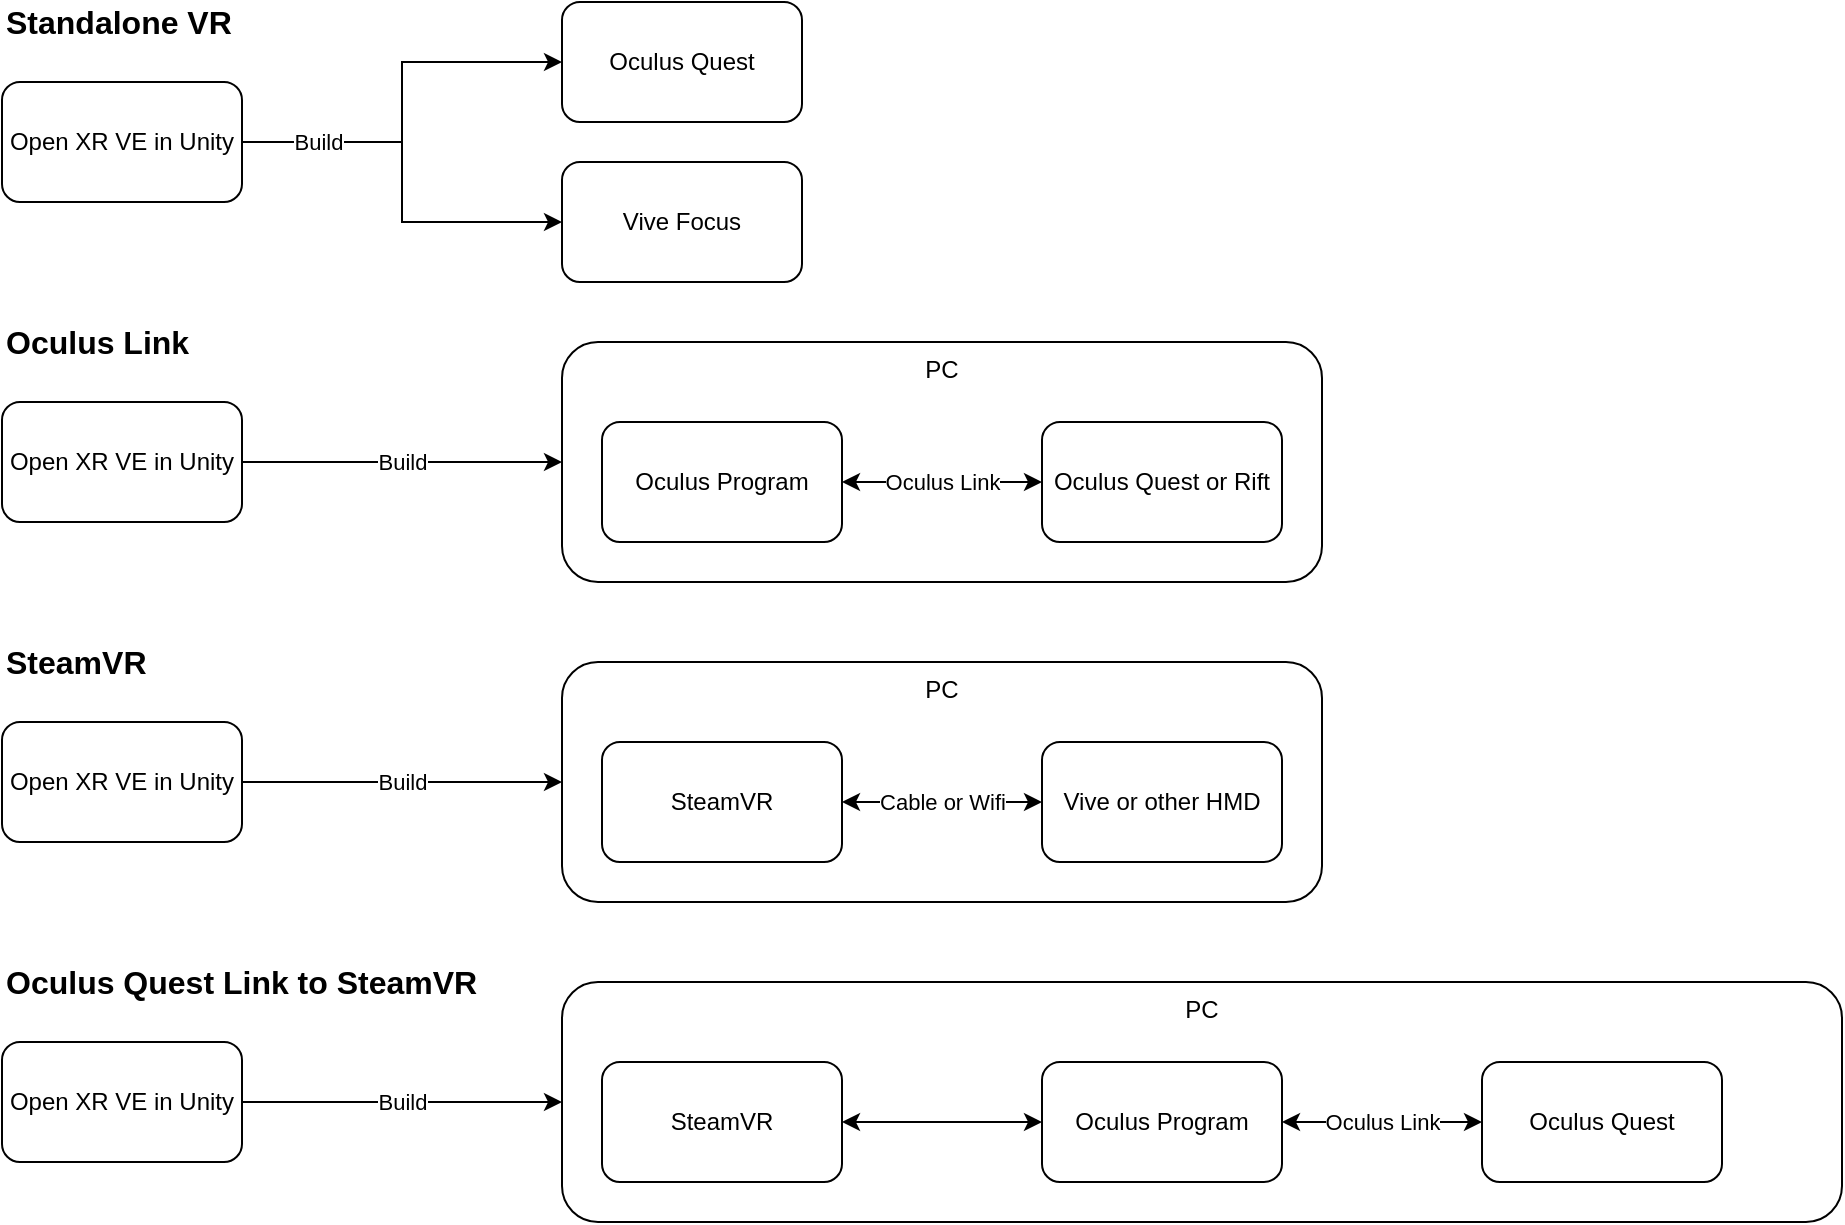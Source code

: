 <mxfile version="15.1.3" type="device"><diagram id="CDKRL2J5Erk9qHbEeNL3" name="Page-1"><mxGraphModel dx="1072" dy="792" grid="1" gridSize="10" guides="1" tooltips="1" connect="1" arrows="1" fold="1" page="1" pageScale="1" pageWidth="1169" pageHeight="827" math="0" shadow="0"><root><mxCell id="0"/><mxCell id="1" parent="0"/><mxCell id="G6vkTCkun4shDjaapFjM-9" value="Build" style="edgeStyle=orthogonalEdgeStyle;rounded=0;orthogonalLoop=1;jettySize=auto;html=1;exitX=1;exitY=0.5;exitDx=0;exitDy=0;entryX=0;entryY=0.5;entryDx=0;entryDy=0;startArrow=none;startFill=0;" parent="1" source="G6vkTCkun4shDjaapFjM-1" target="G6vkTCkun4shDjaapFjM-2" edge="1"><mxGeometry x="-0.625" relative="1" as="geometry"><mxPoint as="offset"/></mxGeometry></mxCell><mxCell id="kw4JlrMxlCWOwWPbpR3t-2" style="edgeStyle=orthogonalEdgeStyle;rounded=0;orthogonalLoop=1;jettySize=auto;html=1;entryX=0;entryY=0.5;entryDx=0;entryDy=0;" edge="1" parent="1" target="kw4JlrMxlCWOwWPbpR3t-1"><mxGeometry relative="1" as="geometry"><mxPoint x="260" y="130" as="sourcePoint"/><Array as="points"><mxPoint x="280" y="130"/><mxPoint x="280" y="170"/></Array></mxGeometry></mxCell><mxCell id="G6vkTCkun4shDjaapFjM-1" value="Open XR VE in Unity" style="rounded=1;whiteSpace=wrap;html=1;" parent="1" vertex="1"><mxGeometry x="80" y="100" width="120" height="60" as="geometry"/></mxCell><mxCell id="G6vkTCkun4shDjaapFjM-2" value="Oculus Quest" style="rounded=1;whiteSpace=wrap;html=1;" parent="1" vertex="1"><mxGeometry x="360" y="60" width="120" height="60" as="geometry"/></mxCell><mxCell id="G6vkTCkun4shDjaapFjM-8" value="Build" style="edgeStyle=orthogonalEdgeStyle;rounded=0;orthogonalLoop=1;jettySize=auto;html=1;exitX=1;exitY=0.5;exitDx=0;exitDy=0;entryX=0;entryY=0.5;entryDx=0;entryDy=0;startArrow=none;startFill=0;" parent="1" source="G6vkTCkun4shDjaapFjM-3" target="G6vkTCkun4shDjaapFjM-4" edge="1"><mxGeometry relative="1" as="geometry"/></mxCell><mxCell id="G6vkTCkun4shDjaapFjM-3" value="Open XR VE in Unity" style="rounded=1;whiteSpace=wrap;html=1;" parent="1" vertex="1"><mxGeometry x="80" y="260" width="120" height="60" as="geometry"/></mxCell><mxCell id="G6vkTCkun4shDjaapFjM-4" value="PC" style="rounded=1;whiteSpace=wrap;html=1;verticalAlign=top;" parent="1" vertex="1"><mxGeometry x="360" y="230" width="380" height="120" as="geometry"/></mxCell><mxCell id="G6vkTCkun4shDjaapFjM-7" value="Oculus Link" style="edgeStyle=orthogonalEdgeStyle;rounded=0;orthogonalLoop=1;jettySize=auto;html=1;exitX=1;exitY=0.5;exitDx=0;exitDy=0;entryX=0;entryY=0.5;entryDx=0;entryDy=0;startArrow=classic;startFill=1;" parent="1" source="G6vkTCkun4shDjaapFjM-5" target="G6vkTCkun4shDjaapFjM-6" edge="1"><mxGeometry relative="1" as="geometry"/></mxCell><mxCell id="G6vkTCkun4shDjaapFjM-5" value="Oculus Program" style="rounded=1;whiteSpace=wrap;html=1;" parent="1" vertex="1"><mxGeometry x="380" y="270" width="120" height="60" as="geometry"/></mxCell><mxCell id="G6vkTCkun4shDjaapFjM-6" value="Oculus Quest or Rift" style="rounded=1;whiteSpace=wrap;html=1;" parent="1" vertex="1"><mxGeometry x="600" y="270" width="120" height="60" as="geometry"/></mxCell><mxCell id="G6vkTCkun4shDjaapFjM-10" value="Build" style="edgeStyle=orthogonalEdgeStyle;rounded=0;orthogonalLoop=1;jettySize=auto;html=1;exitX=1;exitY=0.5;exitDx=0;exitDy=0;entryX=0;entryY=0.5;entryDx=0;entryDy=0;startArrow=none;startFill=0;" parent="1" source="G6vkTCkun4shDjaapFjM-11" target="G6vkTCkun4shDjaapFjM-12" edge="1"><mxGeometry relative="1" as="geometry"/></mxCell><mxCell id="G6vkTCkun4shDjaapFjM-11" value="Open XR VE in Unity" style="rounded=1;whiteSpace=wrap;html=1;" parent="1" vertex="1"><mxGeometry x="80" y="580" width="120" height="60" as="geometry"/></mxCell><mxCell id="G6vkTCkun4shDjaapFjM-12" value="PC" style="rounded=1;whiteSpace=wrap;html=1;verticalAlign=top;" parent="1" vertex="1"><mxGeometry x="360" y="550" width="640" height="120" as="geometry"/></mxCell><mxCell id="G6vkTCkun4shDjaapFjM-18" style="edgeStyle=orthogonalEdgeStyle;rounded=0;orthogonalLoop=1;jettySize=auto;html=1;exitX=1;exitY=0.5;exitDx=0;exitDy=0;entryX=0;entryY=0.5;entryDx=0;entryDy=0;startArrow=classic;startFill=1;" parent="1" source="G6vkTCkun4shDjaapFjM-14" target="G6vkTCkun4shDjaapFjM-15" edge="1"><mxGeometry relative="1" as="geometry"/></mxCell><mxCell id="G6vkTCkun4shDjaapFjM-14" value="SteamVR" style="rounded=1;whiteSpace=wrap;html=1;" parent="1" vertex="1"><mxGeometry x="380" y="590" width="120" height="60" as="geometry"/></mxCell><mxCell id="G6vkTCkun4shDjaapFjM-17" value="Oculus Link" style="edgeStyle=orthogonalEdgeStyle;rounded=0;orthogonalLoop=1;jettySize=auto;html=1;exitX=1;exitY=0.5;exitDx=0;exitDy=0;entryX=0;entryY=0.5;entryDx=0;entryDy=0;startArrow=classic;startFill=1;" parent="1" source="G6vkTCkun4shDjaapFjM-15" target="G6vkTCkun4shDjaapFjM-16" edge="1"><mxGeometry relative="1" as="geometry"/></mxCell><mxCell id="G6vkTCkun4shDjaapFjM-15" value="Oculus Program" style="rounded=1;whiteSpace=wrap;html=1;" parent="1" vertex="1"><mxGeometry x="600" y="590" width="120" height="60" as="geometry"/></mxCell><mxCell id="G6vkTCkun4shDjaapFjM-16" value="Oculus Quest" style="rounded=1;whiteSpace=wrap;html=1;" parent="1" vertex="1"><mxGeometry x="820" y="590" width="120" height="60" as="geometry"/></mxCell><mxCell id="G6vkTCkun4shDjaapFjM-19" value="Build" style="edgeStyle=orthogonalEdgeStyle;rounded=0;orthogonalLoop=1;jettySize=auto;html=1;exitX=1;exitY=0.5;exitDx=0;exitDy=0;entryX=0;entryY=0.5;entryDx=0;entryDy=0;startArrow=none;startFill=0;" parent="1" source="G6vkTCkun4shDjaapFjM-20" target="G6vkTCkun4shDjaapFjM-21" edge="1"><mxGeometry relative="1" as="geometry"/></mxCell><mxCell id="G6vkTCkun4shDjaapFjM-20" value="Open XR VE in Unity" style="rounded=1;whiteSpace=wrap;html=1;" parent="1" vertex="1"><mxGeometry x="80" y="420" width="120" height="60" as="geometry"/></mxCell><mxCell id="G6vkTCkun4shDjaapFjM-21" value="PC" style="rounded=1;whiteSpace=wrap;html=1;verticalAlign=top;" parent="1" vertex="1"><mxGeometry x="360" y="390" width="380" height="120" as="geometry"/></mxCell><mxCell id="G6vkTCkun4shDjaapFjM-25" value="Cable or Wifi" style="edgeStyle=orthogonalEdgeStyle;rounded=0;orthogonalLoop=1;jettySize=auto;html=1;exitX=1;exitY=0.5;exitDx=0;exitDy=0;entryX=0;entryY=0.5;entryDx=0;entryDy=0;startArrow=classic;startFill=1;" parent="1" source="G6vkTCkun4shDjaapFjM-23" target="G6vkTCkun4shDjaapFjM-24" edge="1"><mxGeometry relative="1" as="geometry"/></mxCell><mxCell id="G6vkTCkun4shDjaapFjM-23" value="SteamVR" style="rounded=1;whiteSpace=wrap;html=1;" parent="1" vertex="1"><mxGeometry x="380" y="430" width="120" height="60" as="geometry"/></mxCell><mxCell id="G6vkTCkun4shDjaapFjM-24" value="Vive or other HMD" style="rounded=1;whiteSpace=wrap;html=1;" parent="1" vertex="1"><mxGeometry x="600" y="430" width="120" height="60" as="geometry"/></mxCell><mxCell id="kw4JlrMxlCWOwWPbpR3t-1" value="Vive Focus" style="rounded=1;whiteSpace=wrap;html=1;" vertex="1" parent="1"><mxGeometry x="360" y="140" width="120" height="60" as="geometry"/></mxCell><mxCell id="kw4JlrMxlCWOwWPbpR3t-3" value="&lt;b&gt;&lt;font style=&quot;font-size: 16px&quot;&gt;Standalone VR&lt;/font&gt;&lt;/b&gt;" style="text;html=1;strokeColor=none;fillColor=none;align=left;verticalAlign=middle;whiteSpace=wrap;rounded=0;" vertex="1" parent="1"><mxGeometry x="80" y="60" width="180" height="20" as="geometry"/></mxCell><mxCell id="kw4JlrMxlCWOwWPbpR3t-4" value="&lt;b&gt;&lt;font style=&quot;font-size: 16px&quot;&gt;Oculus Link&lt;/font&gt;&lt;/b&gt;" style="text;html=1;strokeColor=none;fillColor=none;align=left;verticalAlign=middle;whiteSpace=wrap;rounded=0;" vertex="1" parent="1"><mxGeometry x="80" y="220" width="180" height="20" as="geometry"/></mxCell><mxCell id="kw4JlrMxlCWOwWPbpR3t-5" value="&lt;b&gt;&lt;font style=&quot;font-size: 16px&quot;&gt;SteamVR&lt;/font&gt;&lt;/b&gt;" style="text;html=1;strokeColor=none;fillColor=none;align=left;verticalAlign=middle;whiteSpace=wrap;rounded=0;" vertex="1" parent="1"><mxGeometry x="80" y="380" width="180" height="20" as="geometry"/></mxCell><mxCell id="kw4JlrMxlCWOwWPbpR3t-6" value="&lt;b&gt;&lt;font style=&quot;font-size: 16px&quot;&gt;Oculus Quest Link to SteamVR&lt;/font&gt;&lt;/b&gt;" style="text;html=1;strokeColor=none;fillColor=none;align=left;verticalAlign=middle;whiteSpace=wrap;rounded=0;" vertex="1" parent="1"><mxGeometry x="80" y="540" width="250" height="20" as="geometry"/></mxCell></root></mxGraphModel></diagram></mxfile>